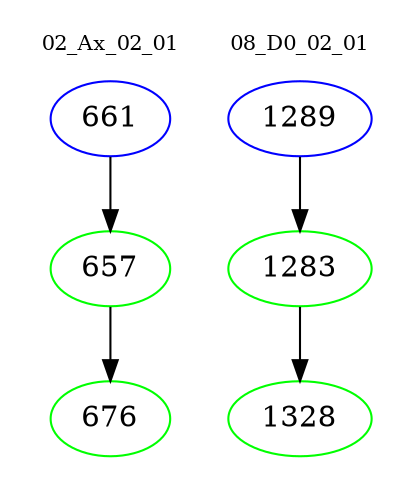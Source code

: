 digraph{
subgraph cluster_0 {
color = white
label = "02_Ax_02_01";
fontsize=10;
T0_661 [label="661", color="blue"]
T0_661 -> T0_657 [color="black"]
T0_657 [label="657", color="green"]
T0_657 -> T0_676 [color="black"]
T0_676 [label="676", color="green"]
}
subgraph cluster_1 {
color = white
label = "08_D0_02_01";
fontsize=10;
T1_1289 [label="1289", color="blue"]
T1_1289 -> T1_1283 [color="black"]
T1_1283 [label="1283", color="green"]
T1_1283 -> T1_1328 [color="black"]
T1_1328 [label="1328", color="green"]
}
}
